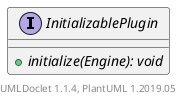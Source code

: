 @startuml

    interface InitializablePlugin [[InitializablePlugin.html]] {
        {abstract} +initialize(Engine): void
    }


    center footer UMLDoclet 1.1.4, PlantUML 1.2019.05
@enduml

